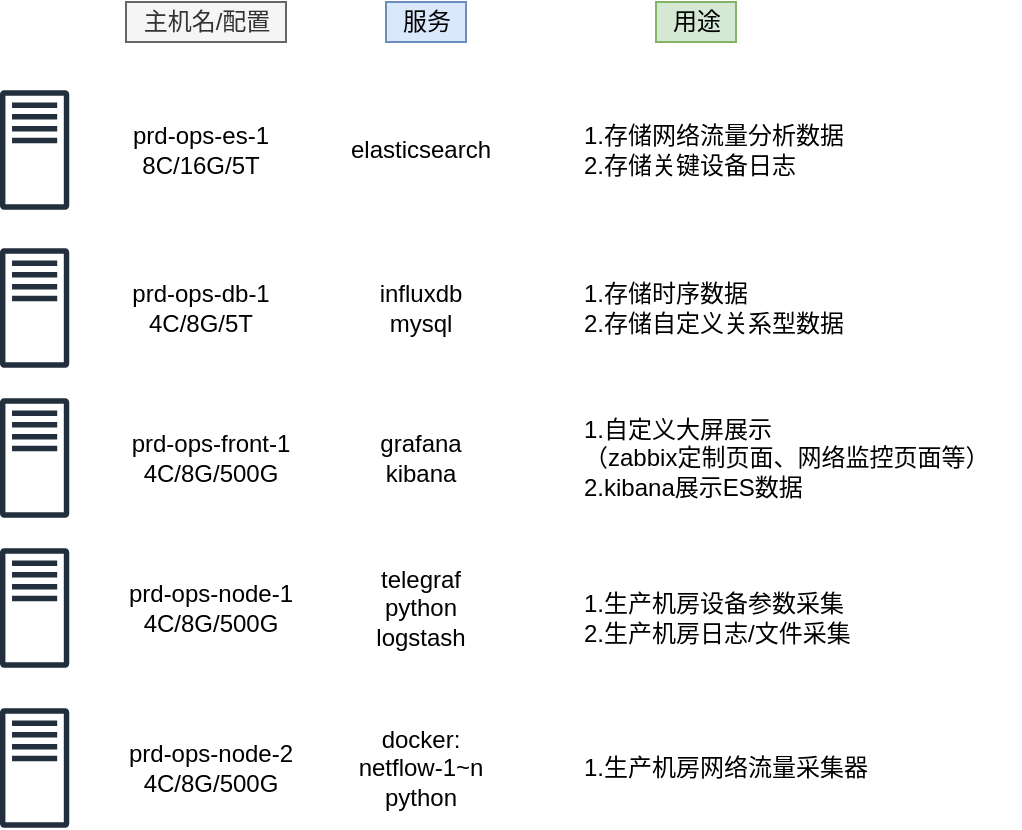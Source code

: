 <mxfile version="16.2.6" type="github">
  <diagram id="M0WVf2To3Flb4aFUHyW2" name="Page-1">
    <mxGraphModel dx="1040" dy="516" grid="0" gridSize="10" guides="1" tooltips="1" connect="1" arrows="1" fold="1" page="1" pageScale="1" pageWidth="1169" pageHeight="827" math="0" shadow="0">
      <root>
        <mxCell id="0" />
        <mxCell id="1" parent="0" />
        <mxCell id="w6TZy_TVgEyDya5JYvPt-2" value="" style="sketch=0;outlineConnect=0;fontColor=#232F3E;gradientColor=none;fillColor=#232F3D;strokeColor=none;dashed=0;verticalLabelPosition=bottom;verticalAlign=top;align=center;html=1;fontSize=12;fontStyle=0;aspect=fixed;pointerEvents=1;shape=mxgraph.aws4.traditional_server;" vertex="1" parent="1">
          <mxGeometry x="82" y="118" width="34.62" height="60" as="geometry" />
        </mxCell>
        <mxCell id="w6TZy_TVgEyDya5JYvPt-3" value="prd-ops-es-1&lt;br&gt;8C/16G/5T" style="text;html=1;align=center;verticalAlign=middle;resizable=0;points=[];autosize=1;strokeColor=none;fillColor=none;" vertex="1" parent="1">
          <mxGeometry x="141.62" y="133" width="80" height="30" as="geometry" />
        </mxCell>
        <mxCell id="w6TZy_TVgEyDya5JYvPt-4" value="prd-ops-db-1&lt;br&gt;4C/8G/5T" style="text;html=1;align=center;verticalAlign=middle;resizable=0;points=[];autosize=1;strokeColor=none;fillColor=none;" vertex="1" parent="1">
          <mxGeometry x="141.62" y="212" width="80" height="30" as="geometry" />
        </mxCell>
        <mxCell id="w6TZy_TVgEyDya5JYvPt-5" value="prd-ops-front-1&lt;br&gt;4C/8G/500G" style="text;html=1;align=center;verticalAlign=middle;resizable=0;points=[];autosize=1;strokeColor=none;fillColor=none;" vertex="1" parent="1">
          <mxGeometry x="141.62" y="287" width="90" height="30" as="geometry" />
        </mxCell>
        <mxCell id="w6TZy_TVgEyDya5JYvPt-7" value="" style="sketch=0;outlineConnect=0;fontColor=#232F3E;gradientColor=none;fillColor=#232F3D;strokeColor=none;dashed=0;verticalLabelPosition=bottom;verticalAlign=top;align=center;html=1;fontSize=12;fontStyle=0;aspect=fixed;pointerEvents=1;shape=mxgraph.aws4.traditional_server;" vertex="1" parent="1">
          <mxGeometry x="82" y="197" width="34.62" height="60" as="geometry" />
        </mxCell>
        <mxCell id="w6TZy_TVgEyDya5JYvPt-8" value="" style="sketch=0;outlineConnect=0;fontColor=#232F3E;gradientColor=none;fillColor=#232F3D;strokeColor=none;dashed=0;verticalLabelPosition=bottom;verticalAlign=top;align=center;html=1;fontSize=12;fontStyle=0;aspect=fixed;pointerEvents=1;shape=mxgraph.aws4.traditional_server;" vertex="1" parent="1">
          <mxGeometry x="82" y="272" width="34.62" height="60" as="geometry" />
        </mxCell>
        <mxCell id="w6TZy_TVgEyDya5JYvPt-9" value="" style="sketch=0;outlineConnect=0;fontColor=#232F3E;gradientColor=none;fillColor=#232F3D;strokeColor=none;dashed=0;verticalLabelPosition=bottom;verticalAlign=top;align=center;html=1;fontSize=12;fontStyle=0;aspect=fixed;pointerEvents=1;shape=mxgraph.aws4.traditional_server;" vertex="1" parent="1">
          <mxGeometry x="82" y="347" width="34.62" height="60" as="geometry" />
        </mxCell>
        <mxCell id="w6TZy_TVgEyDya5JYvPt-10" value="" style="sketch=0;outlineConnect=0;fontColor=#232F3E;gradientColor=none;fillColor=#232F3D;strokeColor=none;dashed=0;verticalLabelPosition=bottom;verticalAlign=top;align=center;html=1;fontSize=12;fontStyle=0;aspect=fixed;pointerEvents=1;shape=mxgraph.aws4.traditional_server;" vertex="1" parent="1">
          <mxGeometry x="82" y="427" width="34.62" height="60" as="geometry" />
        </mxCell>
        <mxCell id="w6TZy_TVgEyDya5JYvPt-11" value="prd-ops-node-1&lt;br&gt;4C/8G/500G" style="text;html=1;align=center;verticalAlign=middle;resizable=0;points=[];autosize=1;strokeColor=none;fillColor=none;" vertex="1" parent="1">
          <mxGeometry x="136.62" y="362" width="100" height="30" as="geometry" />
        </mxCell>
        <mxCell id="w6TZy_TVgEyDya5JYvPt-14" value="主机名/配置" style="text;html=1;align=center;verticalAlign=middle;resizable=0;points=[];autosize=1;strokeColor=#666666;fillColor=#f5f5f5;fontColor=#333333;" vertex="1" parent="1">
          <mxGeometry x="145" y="74" width="80" height="20" as="geometry" />
        </mxCell>
        <mxCell id="w6TZy_TVgEyDya5JYvPt-15" value="服务" style="text;html=1;align=center;verticalAlign=middle;resizable=0;points=[];autosize=1;strokeColor=#6c8ebf;fillColor=#dae8fc;" vertex="1" parent="1">
          <mxGeometry x="275" y="74" width="40" height="20" as="geometry" />
        </mxCell>
        <mxCell id="w6TZy_TVgEyDya5JYvPt-16" value="elasticsearch" style="text;html=1;align=center;verticalAlign=middle;resizable=0;points=[];autosize=1;strokeColor=none;fillColor=none;" vertex="1" parent="1">
          <mxGeometry x="246.62" y="138" width="90" height="20" as="geometry" />
        </mxCell>
        <mxCell id="w6TZy_TVgEyDya5JYvPt-17" value="influxdb&lt;br&gt;mysql" style="text;html=1;align=center;verticalAlign=middle;resizable=0;points=[];autosize=1;strokeColor=none;fillColor=none;" vertex="1" parent="1">
          <mxGeometry x="261.62" y="212" width="60" height="30" as="geometry" />
        </mxCell>
        <mxCell id="w6TZy_TVgEyDya5JYvPt-19" value="grafana&lt;br&gt;kibana" style="text;html=1;align=center;verticalAlign=middle;resizable=0;points=[];autosize=1;strokeColor=none;fillColor=none;" vertex="1" parent="1">
          <mxGeometry x="261.62" y="287" width="60" height="30" as="geometry" />
        </mxCell>
        <mxCell id="w6TZy_TVgEyDya5JYvPt-20" value="telegraf&lt;br&gt;python&lt;br&gt;logstash" style="text;html=1;align=center;verticalAlign=middle;resizable=0;points=[];autosize=1;strokeColor=none;fillColor=none;" vertex="1" parent="1">
          <mxGeometry x="261.62" y="352" width="60" height="50" as="geometry" />
        </mxCell>
        <mxCell id="w6TZy_TVgEyDya5JYvPt-21" value="docker:&lt;br&gt;netflow-1~n&lt;br&gt;python" style="text;html=1;align=center;verticalAlign=middle;resizable=0;points=[];autosize=1;strokeColor=none;fillColor=none;" vertex="1" parent="1">
          <mxGeometry x="255.62" y="434" width="73" height="46" as="geometry" />
        </mxCell>
        <mxCell id="w6TZy_TVgEyDya5JYvPt-22" value="prd-ops-node-2&lt;br&gt;4C/8G/500G" style="text;html=1;align=center;verticalAlign=middle;resizable=0;points=[];autosize=1;strokeColor=none;fillColor=none;" vertex="1" parent="1">
          <mxGeometry x="136.62" y="442" width="100" height="30" as="geometry" />
        </mxCell>
        <mxCell id="w6TZy_TVgEyDya5JYvPt-23" value="用途" style="text;html=1;align=center;verticalAlign=middle;resizable=0;points=[];autosize=1;strokeColor=#82b366;fillColor=#d5e8d4;" vertex="1" parent="1">
          <mxGeometry x="410" y="74" width="40" height="20" as="geometry" />
        </mxCell>
        <mxCell id="w6TZy_TVgEyDya5JYvPt-24" value="1.存储网络流量分析数据&lt;br&gt;&lt;div&gt;&lt;span&gt;2.存储关键设备日志&lt;/span&gt;&lt;/div&gt;" style="text;html=1;align=left;verticalAlign=middle;resizable=0;points=[];autosize=1;strokeColor=none;fillColor=none;" vertex="1" parent="1">
          <mxGeometry x="371.62" y="132" width="140" height="32" as="geometry" />
        </mxCell>
        <mxCell id="w6TZy_TVgEyDya5JYvPt-25" value="1.存储时序数据&lt;br&gt;2.存储自定义关系型数据" style="text;html=1;align=left;verticalAlign=middle;resizable=0;points=[];autosize=1;strokeColor=none;fillColor=none;" vertex="1" parent="1">
          <mxGeometry x="371.62" y="212" width="150" height="30" as="geometry" />
        </mxCell>
        <mxCell id="w6TZy_TVgEyDya5JYvPt-26" value="1.自定义大屏展示&lt;br&gt;（zabbix定制页面、网络监控页面等）&lt;br&gt;2.kibana展示ES数据" style="text;html=1;align=left;verticalAlign=middle;resizable=0;points=[];autosize=1;strokeColor=none;fillColor=none;" vertex="1" parent="1">
          <mxGeometry x="371.62" y="277" width="220" height="50" as="geometry" />
        </mxCell>
        <mxCell id="w6TZy_TVgEyDya5JYvPt-27" value="1.生产机房设备参数采集&lt;br&gt;2.生产机房日志/文件采集" style="text;html=1;align=left;verticalAlign=middle;resizable=0;points=[];autosize=1;strokeColor=none;fillColor=none;" vertex="1" parent="1">
          <mxGeometry x="371.62" y="367" width="150" height="30" as="geometry" />
        </mxCell>
        <mxCell id="w6TZy_TVgEyDya5JYvPt-28" value="1.生产机房网络流量采集器" style="text;html=1;align=left;verticalAlign=middle;resizable=0;points=[];autosize=1;strokeColor=none;fillColor=none;" vertex="1" parent="1">
          <mxGeometry x="371.62" y="447" width="160" height="20" as="geometry" />
        </mxCell>
      </root>
    </mxGraphModel>
  </diagram>
</mxfile>
